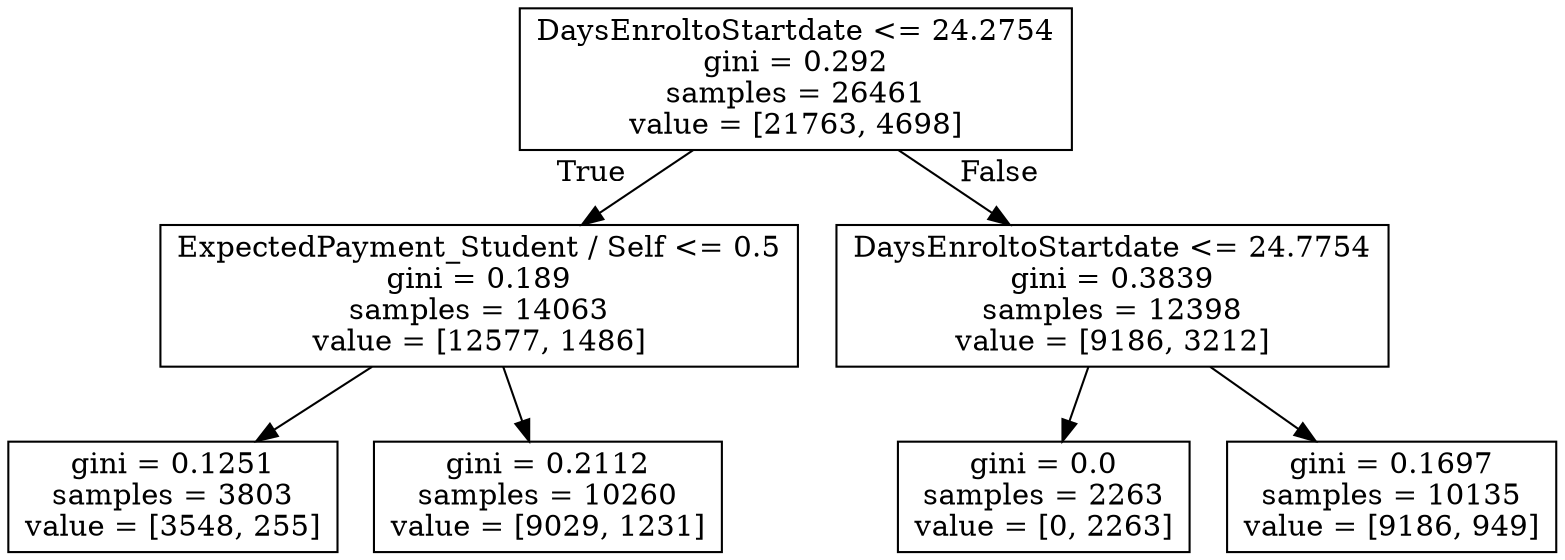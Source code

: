 digraph Tree {
node [shape=box] ;
0 [label="DaysEnroltoStartdate <= 24.2754\ngini = 0.292\nsamples = 26461\nvalue = [21763, 4698]"] ;
1 [label="ExpectedPayment_Student / Self <= 0.5\ngini = 0.189\nsamples = 14063\nvalue = [12577, 1486]"] ;
0 -> 1 [labeldistance=2.5, labelangle=45, headlabel="True"] ;
2 [label="gini = 0.1251\nsamples = 3803\nvalue = [3548, 255]"] ;
1 -> 2 ;
3 [label="gini = 0.2112\nsamples = 10260\nvalue = [9029, 1231]"] ;
1 -> 3 ;
4 [label="DaysEnroltoStartdate <= 24.7754\ngini = 0.3839\nsamples = 12398\nvalue = [9186, 3212]"] ;
0 -> 4 [labeldistance=2.5, labelangle=-45, headlabel="False"] ;
5 [label="gini = 0.0\nsamples = 2263\nvalue = [0, 2263]"] ;
4 -> 5 ;
6 [label="gini = 0.1697\nsamples = 10135\nvalue = [9186, 949]"] ;
4 -> 6 ;
}